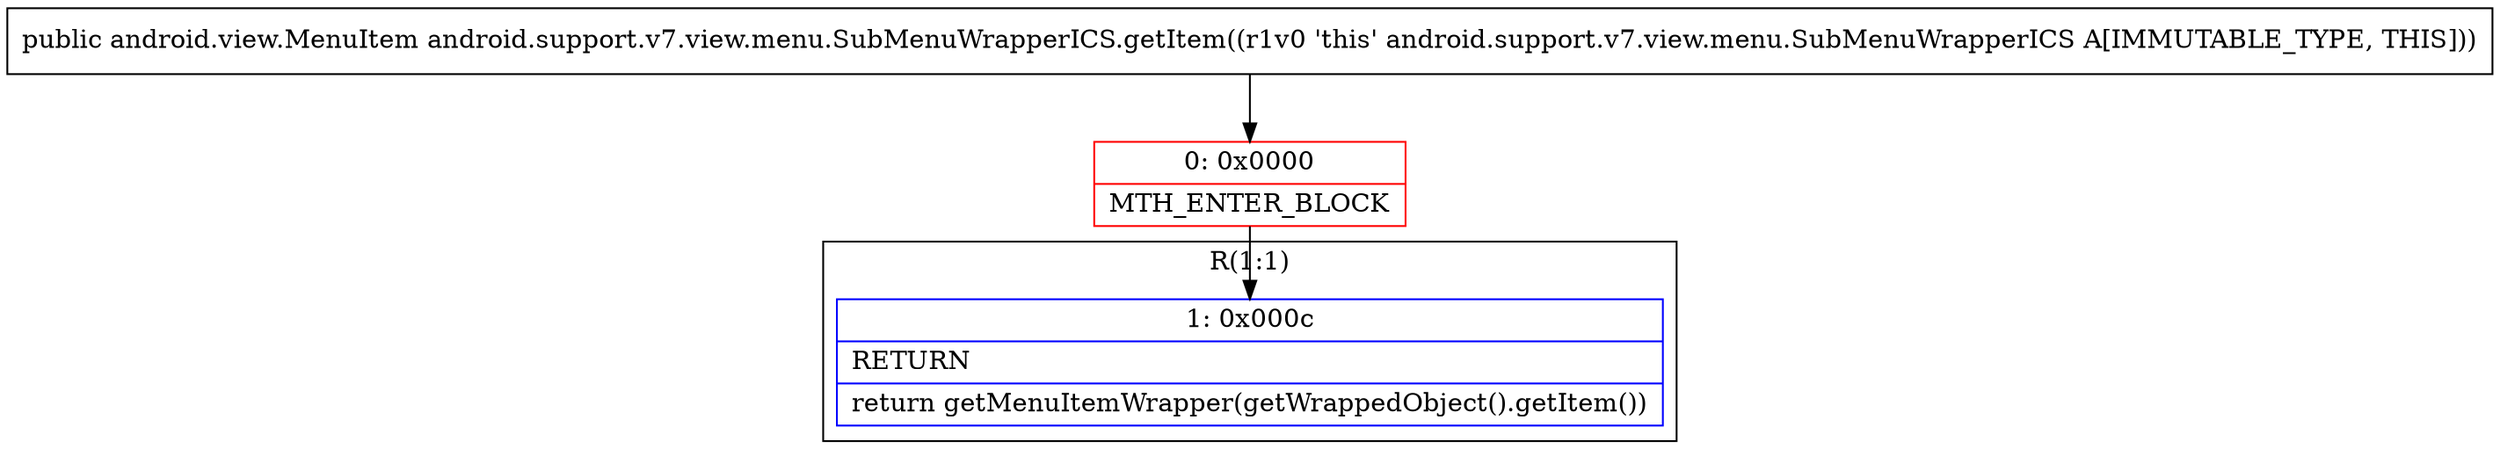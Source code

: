 digraph "CFG forandroid.support.v7.view.menu.SubMenuWrapperICS.getItem()Landroid\/view\/MenuItem;" {
subgraph cluster_Region_976622086 {
label = "R(1:1)";
node [shape=record,color=blue];
Node_1 [shape=record,label="{1\:\ 0x000c|RETURN\l|return getMenuItemWrapper(getWrappedObject().getItem())\l}"];
}
Node_0 [shape=record,color=red,label="{0\:\ 0x0000|MTH_ENTER_BLOCK\l}"];
MethodNode[shape=record,label="{public android.view.MenuItem android.support.v7.view.menu.SubMenuWrapperICS.getItem((r1v0 'this' android.support.v7.view.menu.SubMenuWrapperICS A[IMMUTABLE_TYPE, THIS])) }"];
MethodNode -> Node_0;
Node_0 -> Node_1;
}

